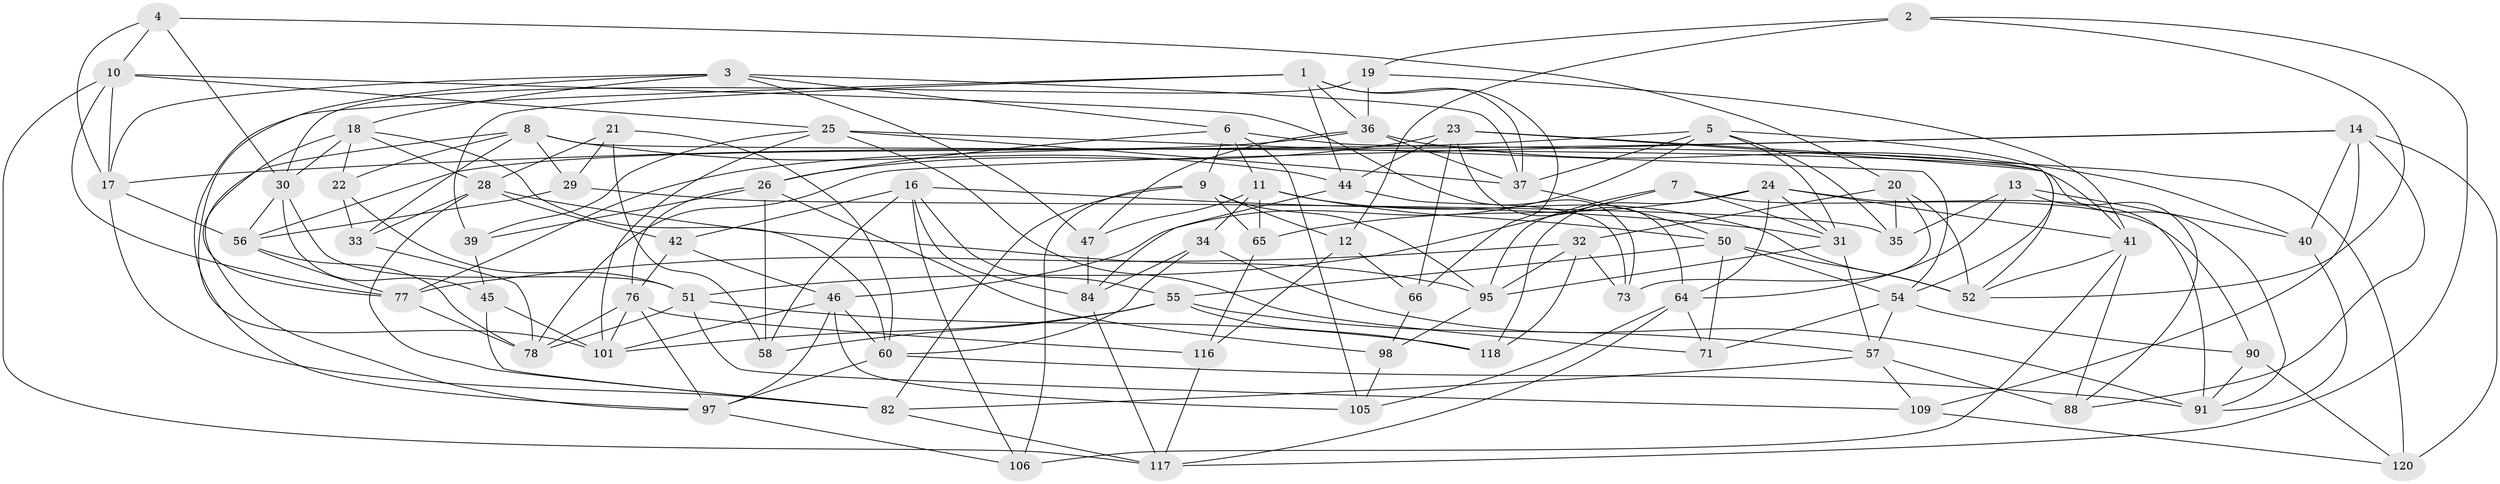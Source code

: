 // original degree distribution, {4: 1.0}
// Generated by graph-tools (version 1.1) at 2025/42/03/06/25 10:42:22]
// undirected, 76 vertices, 195 edges
graph export_dot {
graph [start="1"]
  node [color=gray90,style=filled];
  1 [super="+38"];
  2;
  3 [super="+112"];
  4;
  5 [super="+104"];
  6 [super="+15"];
  7;
  8 [super="+96"];
  9 [super="+68"];
  10 [super="+89"];
  11 [super="+86"];
  12;
  13;
  14 [super="+70"];
  16 [super="+27"];
  17 [super="+72"];
  18 [super="+79"];
  19;
  20 [super="+53"];
  21;
  22;
  23 [super="+48"];
  24 [super="+75"];
  25 [super="+59"];
  26 [super="+74"];
  28 [super="+69"];
  29;
  30 [super="+85"];
  31 [super="+67"];
  32 [super="+43"];
  33;
  34;
  35;
  36 [super="+94"];
  37 [super="+49"];
  39;
  40;
  41 [super="+62"];
  42;
  44 [super="+110"];
  45;
  46 [super="+87"];
  47;
  50 [super="+63"];
  51 [super="+92"];
  52 [super="+80"];
  54 [super="+61"];
  55 [super="+115"];
  56 [super="+102"];
  57 [super="+83"];
  58;
  60 [super="+100"];
  64 [super="+114"];
  65;
  66;
  71;
  73;
  76 [super="+119"];
  77 [super="+103"];
  78 [super="+81"];
  82 [super="+93"];
  84 [super="+108"];
  88;
  90;
  91 [super="+99"];
  95 [super="+113"];
  97 [super="+107"];
  98;
  101 [super="+111"];
  105;
  106;
  109;
  116;
  117 [super="+121"];
  118;
  120;
  1 -- 66;
  1 -- 37;
  1 -- 44;
  1 -- 36;
  1 -- 97;
  1 -- 39;
  2 -- 12;
  2 -- 19;
  2 -- 52;
  2 -- 117;
  3 -- 47;
  3 -- 17;
  3 -- 37;
  3 -- 18;
  3 -- 101;
  3 -- 6;
  4 -- 17;
  4 -- 20;
  4 -- 10;
  4 -- 30;
  5 -- 35;
  5 -- 54;
  5 -- 37;
  5 -- 77;
  5 -- 31;
  5 -- 46;
  6 -- 105;
  6 -- 9;
  6 -- 11;
  6 -- 41;
  6 -- 26;
  7 -- 90;
  7 -- 51;
  7 -- 95;
  7 -- 31;
  8 -- 91;
  8 -- 22;
  8 -- 97;
  8 -- 33;
  8 -- 29;
  8 -- 44;
  9 -- 82;
  9 -- 12;
  9 -- 65;
  9 -- 106;
  9 -- 95;
  10 -- 25;
  10 -- 77;
  10 -- 73;
  10 -- 17;
  10 -- 117;
  11 -- 50;
  11 -- 34;
  11 -- 65;
  11 -- 52;
  11 -- 47;
  12 -- 66;
  12 -- 116;
  13 -- 35;
  13 -- 88;
  13 -- 40;
  13 -- 64;
  14 -- 109;
  14 -- 88;
  14 -- 78;
  14 -- 40;
  14 -- 17;
  14 -- 120;
  16 -- 31;
  16 -- 106;
  16 -- 42;
  16 -- 58;
  16 -- 55;
  16 -- 84;
  17 -- 82;
  17 -- 56;
  18 -- 77;
  18 -- 28;
  18 -- 60;
  18 -- 30;
  18 -- 22;
  19 -- 36;
  19 -- 41;
  19 -- 30;
  20 -- 73;
  20 -- 32 [weight=2];
  20 -- 35;
  20 -- 52;
  21 -- 29;
  21 -- 28;
  21 -- 60;
  21 -- 58;
  22 -- 33;
  22 -- 51;
  23 -- 26;
  23 -- 66;
  23 -- 52;
  23 -- 120;
  23 -- 64;
  23 -- 44;
  24 -- 31;
  24 -- 65;
  24 -- 41;
  24 -- 118;
  24 -- 91;
  24 -- 64;
  25 -- 39;
  25 -- 101;
  25 -- 37;
  25 -- 54;
  25 -- 71;
  26 -- 58;
  26 -- 98;
  26 -- 39;
  26 -- 76;
  28 -- 82;
  28 -- 33;
  28 -- 42;
  28 -- 95;
  29 -- 35;
  29 -- 56;
  30 -- 56;
  30 -- 45;
  30 -- 51;
  31 -- 95;
  31 -- 57;
  32 -- 95;
  32 -- 73;
  32 -- 77;
  32 -- 118;
  33 -- 78;
  34 -- 84;
  34 -- 91;
  34 -- 60;
  36 -- 47;
  36 -- 37;
  36 -- 40;
  36 -- 56;
  37 -- 50;
  39 -- 45;
  40 -- 91;
  41 -- 52;
  41 -- 88;
  41 -- 106;
  42 -- 76;
  42 -- 46;
  44 -- 84 [weight=2];
  44 -- 73;
  45 -- 101;
  45 -- 82;
  46 -- 105;
  46 -- 60;
  46 -- 101;
  46 -- 97;
  47 -- 84;
  50 -- 71;
  50 -- 55;
  50 -- 54;
  50 -- 52;
  51 -- 118;
  51 -- 109;
  51 -- 78;
  54 -- 90;
  54 -- 57;
  54 -- 71;
  55 -- 118;
  55 -- 57;
  55 -- 58;
  55 -- 101;
  56 -- 78;
  56 -- 77;
  57 -- 109;
  57 -- 88;
  57 -- 82;
  60 -- 97;
  60 -- 91;
  64 -- 71;
  64 -- 105;
  64 -- 117;
  65 -- 116;
  66 -- 98;
  76 -- 78;
  76 -- 101;
  76 -- 116;
  76 -- 97;
  77 -- 78;
  82 -- 117;
  84 -- 117;
  90 -- 120;
  90 -- 91;
  95 -- 98;
  97 -- 106;
  98 -- 105;
  109 -- 120;
  116 -- 117;
}
